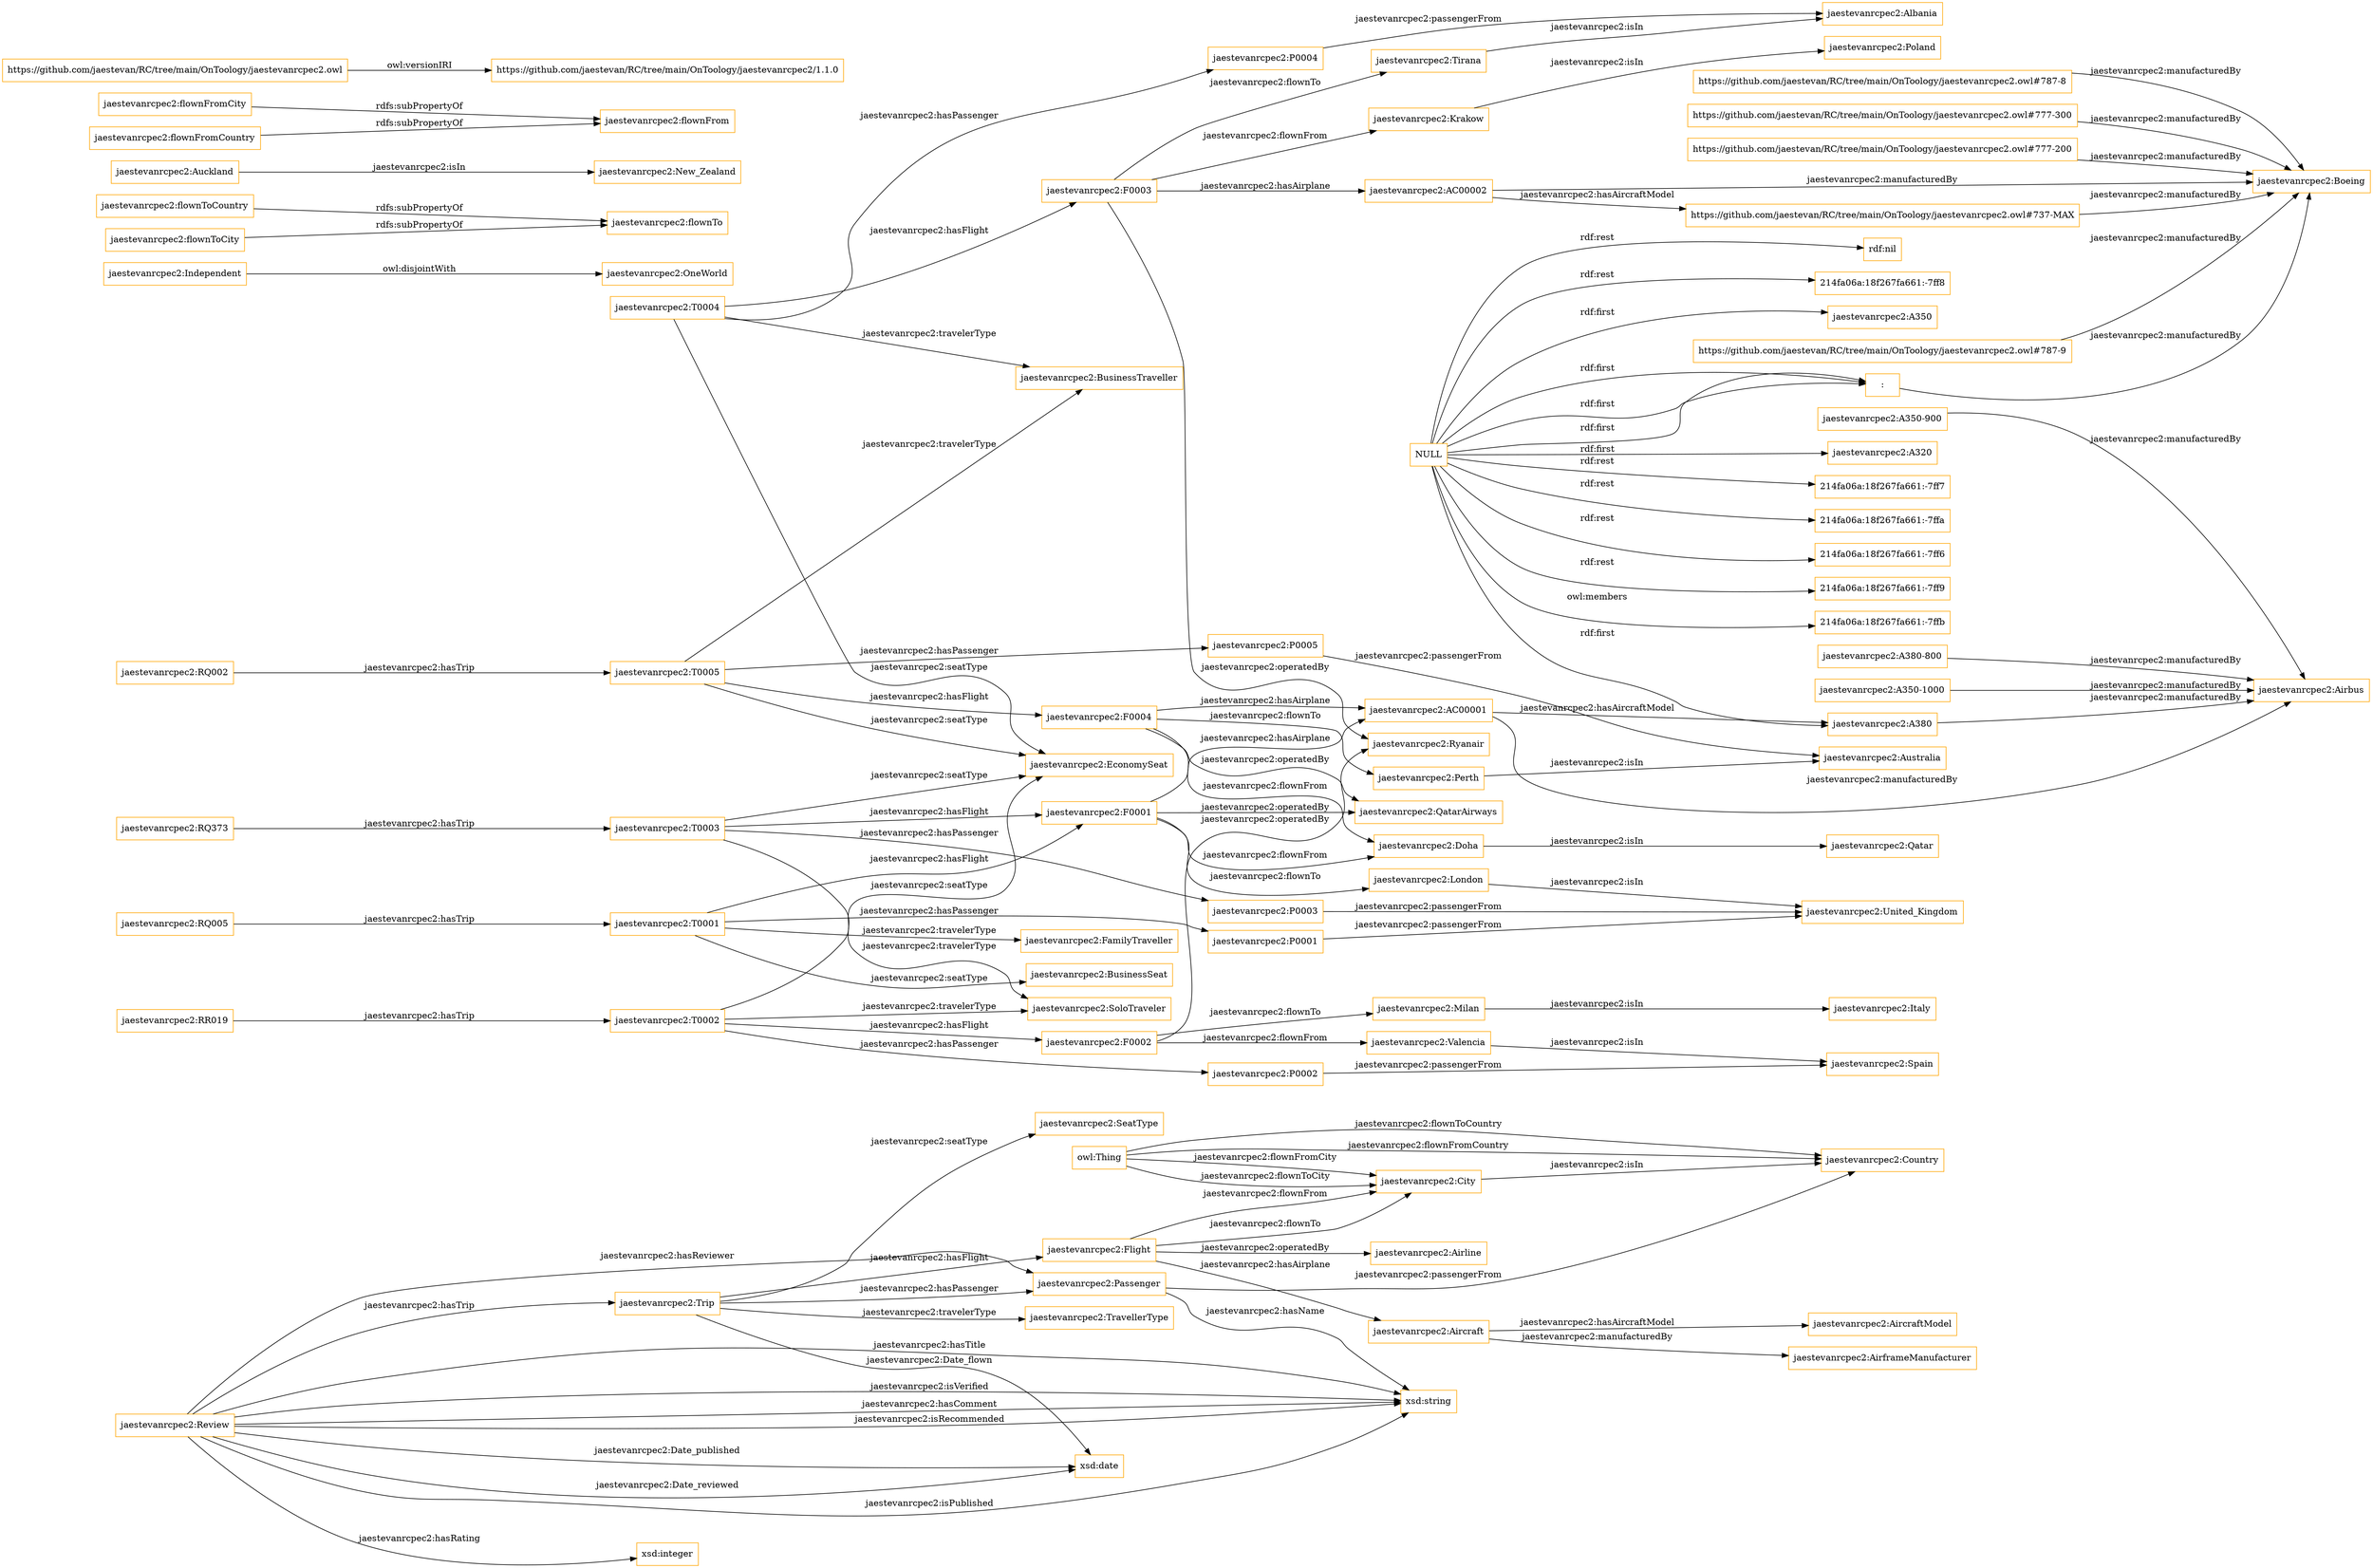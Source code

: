 digraph ar2dtool_diagram { 
rankdir=LR;
size="1501"
node [shape = rectangle, color="orange"]; "jaestevanrcpec2:TravellerType" "jaestevanrcpec2:City" ":" "jaestevanrcpec2:Trip" "jaestevanrcpec2:SeatType" "jaestevanrcpec2:AirframeManufacturer" "jaestevanrcpec2:Independent" ":" "jaestevanrcpec2:A350" "jaestevanrcpec2:OneWorld" "jaestevanrcpec2:A380" "jaestevanrcpec2:Aircraft" "jaestevanrcpec2:Airline" "jaestevanrcpec2:Flight" "jaestevanrcpec2:A320" "jaestevanrcpec2:AircraftModel" ":" ":" "jaestevanrcpec2:Passenger" "jaestevanrcpec2:Country" "jaestevanrcpec2:Review" ; /*classes style*/
	"jaestevanrcpec2:Milan" -> "jaestevanrcpec2:Italy" [ label = "jaestevanrcpec2:isIn" ];
	"jaestevanrcpec2:flownToCountry" -> "jaestevanrcpec2:flownTo" [ label = "rdfs:subPropertyOf" ];
	"jaestevanrcpec2:F0004" -> "jaestevanrcpec2:QatarAirways" [ label = "jaestevanrcpec2:operatedBy" ];
	"jaestevanrcpec2:F0004" -> "jaestevanrcpec2:AC00001" [ label = "jaestevanrcpec2:hasAirplane" ];
	"jaestevanrcpec2:F0004" -> "jaestevanrcpec2:Perth" [ label = "jaestevanrcpec2:flownTo" ];
	"jaestevanrcpec2:F0004" -> "jaestevanrcpec2:Doha" [ label = "jaestevanrcpec2:flownFrom" ];
	"jaestevanrcpec2:P0004" -> "jaestevanrcpec2:Albania" [ label = "jaestevanrcpec2:passengerFrom" ];
	"jaestevanrcpec2:London" -> "jaestevanrcpec2:United_Kingdom" [ label = "jaestevanrcpec2:isIn" ];
	"jaestevanrcpec2:flownToCity" -> "jaestevanrcpec2:flownTo" [ label = "rdfs:subPropertyOf" ];
	"jaestevanrcpec2:T0004" -> "jaestevanrcpec2:BusinessTraveller" [ label = "jaestevanrcpec2:travelerType" ];
	"jaestevanrcpec2:T0004" -> "jaestevanrcpec2:EconomySeat" [ label = "jaestevanrcpec2:seatType" ];
	"jaestevanrcpec2:T0004" -> "jaestevanrcpec2:P0004" [ label = "jaestevanrcpec2:hasPassenger" ];
	"jaestevanrcpec2:T0004" -> "jaestevanrcpec2:F0003" [ label = "jaestevanrcpec2:hasFlight" ];
	"jaestevanrcpec2:Tirana" -> "jaestevanrcpec2:Albania" [ label = "jaestevanrcpec2:isIn" ];
	"jaestevanrcpec2:RQ002" -> "jaestevanrcpec2:T0005" [ label = "jaestevanrcpec2:hasTrip" ];
	"jaestevanrcpec2:Doha" -> "jaestevanrcpec2:Qatar" [ label = "jaestevanrcpec2:isIn" ];
	"jaestevanrcpec2:F0003" -> "jaestevanrcpec2:Ryanair" [ label = "jaestevanrcpec2:operatedBy" ];
	"jaestevanrcpec2:F0003" -> "jaestevanrcpec2:AC00002" [ label = "jaestevanrcpec2:hasAirplane" ];
	"jaestevanrcpec2:F0003" -> "jaestevanrcpec2:Tirana" [ label = "jaestevanrcpec2:flownTo" ];
	"jaestevanrcpec2:F0003" -> "jaestevanrcpec2:Krakow" [ label = "jaestevanrcpec2:flownFrom" ];
	"jaestevanrcpec2:A350-900" -> "jaestevanrcpec2:Airbus" [ label = "jaestevanrcpec2:manufacturedBy" ];
	"jaestevanrcpec2:P0003" -> "jaestevanrcpec2:United_Kingdom" [ label = "jaestevanrcpec2:passengerFrom" ];
	"jaestevanrcpec2:Auckland" -> "jaestevanrcpec2:New_Zealand" [ label = "jaestevanrcpec2:isIn" ];
	"jaestevanrcpec2:T0003" -> "jaestevanrcpec2:SoloTraveler" [ label = "jaestevanrcpec2:travelerType" ];
	"jaestevanrcpec2:T0003" -> "jaestevanrcpec2:EconomySeat" [ label = "jaestevanrcpec2:seatType" ];
	"jaestevanrcpec2:T0003" -> "jaestevanrcpec2:P0003" [ label = "jaestevanrcpec2:hasPassenger" ];
	"jaestevanrcpec2:T0003" -> "jaestevanrcpec2:F0001" [ label = "jaestevanrcpec2:hasFlight" ];
	"jaestevanrcpec2:Valencia" -> "jaestevanrcpec2:Spain" [ label = "jaestevanrcpec2:isIn" ];
	"jaestevanrcpec2:F0002" -> "jaestevanrcpec2:Ryanair" [ label = "jaestevanrcpec2:operatedBy" ];
	"jaestevanrcpec2:F0002" -> "jaestevanrcpec2:Milan" [ label = "jaestevanrcpec2:flownTo" ];
	"jaestevanrcpec2:F0002" -> "jaestevanrcpec2:Valencia" [ label = "jaestevanrcpec2:flownFrom" ];
	"jaestevanrcpec2:RR019" -> "jaestevanrcpec2:T0002" [ label = "jaestevanrcpec2:hasTrip" ];
	"jaestevanrcpec2:P0002" -> "jaestevanrcpec2:Spain" [ label = "jaestevanrcpec2:passengerFrom" ];
	"https://github.com/jaestevan/RC/tree/main/OnToology/jaestevanrcpec2.owl#787-9" -> "jaestevanrcpec2:Boeing" [ label = "jaestevanrcpec2:manufacturedBy" ];
	"jaestevanrcpec2:Independent" -> "jaestevanrcpec2:OneWorld" [ label = "owl:disjointWith" ];
	"jaestevanrcpec2:T0002" -> "jaestevanrcpec2:SoloTraveler" [ label = "jaestevanrcpec2:travelerType" ];
	"jaestevanrcpec2:T0002" -> "jaestevanrcpec2:EconomySeat" [ label = "jaestevanrcpec2:seatType" ];
	"jaestevanrcpec2:T0002" -> "jaestevanrcpec2:P0002" [ label = "jaestevanrcpec2:hasPassenger" ];
	"jaestevanrcpec2:T0002" -> "jaestevanrcpec2:F0002" [ label = "jaestevanrcpec2:hasFlight" ];
	"jaestevanrcpec2:Krakow" -> "jaestevanrcpec2:Poland" [ label = "jaestevanrcpec2:isIn" ];
	"jaestevanrcpec2:AC00002" -> "jaestevanrcpec2:Boeing" [ label = "jaestevanrcpec2:manufacturedBy" ];
	"jaestevanrcpec2:AC00002" -> "https://github.com/jaestevan/RC/tree/main/OnToology/jaestevanrcpec2.owl#737-MAX" [ label = "jaestevanrcpec2:hasAircraftModel" ];
	"jaestevanrcpec2:F0001" -> "jaestevanrcpec2:QatarAirways" [ label = "jaestevanrcpec2:operatedBy" ];
	"jaestevanrcpec2:F0001" -> "jaestevanrcpec2:AC00001" [ label = "jaestevanrcpec2:hasAirplane" ];
	"jaestevanrcpec2:F0001" -> "jaestevanrcpec2:London" [ label = "jaestevanrcpec2:flownTo" ];
	"jaestevanrcpec2:F0001" -> "jaestevanrcpec2:Doha" [ label = "jaestevanrcpec2:flownFrom" ];
	"jaestevanrcpec2:flownFromCity" -> "jaestevanrcpec2:flownFrom" [ label = "rdfs:subPropertyOf" ];
	"NULL" -> ":" [ label = "rdf:first" ];
	"NULL" -> "214fa06a:18f267fa661:-7ff7" [ label = "rdf:rest" ];
	"NULL" -> "214fa06a:18f267fa661:-7ffa" [ label = "rdf:rest" ];
	"NULL" -> "jaestevanrcpec2:A320" [ label = "rdf:first" ];
	"NULL" -> ":" [ label = "rdf:first" ];
	"NULL" -> "214fa06a:18f267fa661:-7ff6" [ label = "rdf:rest" ];
	"NULL" -> "214fa06a:18f267fa661:-7ff9" [ label = "rdf:rest" ];
	"NULL" -> "214fa06a:18f267fa661:-7ffb" [ label = "owl:members" ];
	"NULL" -> "rdf:nil" [ label = "rdf:rest" ];
	"NULL" -> "jaestevanrcpec2:A350" [ label = "rdf:first" ];
	"NULL" -> "214fa06a:18f267fa661:-7ff8" [ label = "rdf:rest" ];
	"NULL" -> ":" [ label = "rdf:first" ];
	"NULL" -> "jaestevanrcpec2:A380" [ label = "rdf:first" ];
	"jaestevanrcpec2:P0001" -> "jaestevanrcpec2:United_Kingdom" [ label = "jaestevanrcpec2:passengerFrom" ];
	"https://github.com/jaestevan/RC/tree/main/OnToology/jaestevanrcpec2.owl#787-8" -> "jaestevanrcpec2:Boeing" [ label = "jaestevanrcpec2:manufacturedBy" ];
	"jaestevanrcpec2:A380-800" -> "jaestevanrcpec2:Airbus" [ label = "jaestevanrcpec2:manufacturedBy" ];
	"jaestevanrcpec2:flownFromCountry" -> "jaestevanrcpec2:flownFrom" [ label = "rdfs:subPropertyOf" ];
	"jaestevanrcpec2:RQ005" -> "jaestevanrcpec2:T0001" [ label = "jaestevanrcpec2:hasTrip" ];
	"jaestevanrcpec2:T0001" -> "jaestevanrcpec2:FamilyTraveller" [ label = "jaestevanrcpec2:travelerType" ];
	"jaestevanrcpec2:T0001" -> "jaestevanrcpec2:BusinessSeat" [ label = "jaestevanrcpec2:seatType" ];
	"jaestevanrcpec2:T0001" -> "jaestevanrcpec2:P0001" [ label = "jaestevanrcpec2:hasPassenger" ];
	"jaestevanrcpec2:T0001" -> "jaestevanrcpec2:F0001" [ label = "jaestevanrcpec2:hasFlight" ];
	"jaestevanrcpec2:Perth" -> "jaestevanrcpec2:Australia" [ label = "jaestevanrcpec2:isIn" ];
	":" -> "jaestevanrcpec2:Boeing" [ label = "jaestevanrcpec2:manufacturedBy" ];
	"jaestevanrcpec2:AC00001" -> "jaestevanrcpec2:Airbus" [ label = "jaestevanrcpec2:manufacturedBy" ];
	"jaestevanrcpec2:AC00001" -> "jaestevanrcpec2:A380" [ label = "jaestevanrcpec2:hasAircraftModel" ];
	"jaestevanrcpec2:A350-1000" -> "jaestevanrcpec2:Airbus" [ label = "jaestevanrcpec2:manufacturedBy" ];
	"jaestevanrcpec2:RQ373" -> "jaestevanrcpec2:T0003" [ label = "jaestevanrcpec2:hasTrip" ];
	"https://github.com/jaestevan/RC/tree/main/OnToology/jaestevanrcpec2.owl#777-300" -> "jaestevanrcpec2:Boeing" [ label = "jaestevanrcpec2:manufacturedBy" ];
	"https://github.com/jaestevan/RC/tree/main/OnToology/jaestevanrcpec2.owl#737-MAX" -> "jaestevanrcpec2:Boeing" [ label = "jaestevanrcpec2:manufacturedBy" ];
	"jaestevanrcpec2:A380" -> "jaestevanrcpec2:Airbus" [ label = "jaestevanrcpec2:manufacturedBy" ];
	"https://github.com/jaestevan/RC/tree/main/OnToology/jaestevanrcpec2.owl#777-200" -> "jaestevanrcpec2:Boeing" [ label = "jaestevanrcpec2:manufacturedBy" ];
	"jaestevanrcpec2:P0005" -> "jaestevanrcpec2:Australia" [ label = "jaestevanrcpec2:passengerFrom" ];
	"https://github.com/jaestevan/RC/tree/main/OnToology/jaestevanrcpec2.owl" -> "https://github.com/jaestevan/RC/tree/main/OnToology/jaestevanrcpec2/1.1.0" [ label = "owl:versionIRI" ];
	"jaestevanrcpec2:T0005" -> "jaestevanrcpec2:BusinessTraveller" [ label = "jaestevanrcpec2:travelerType" ];
	"jaestevanrcpec2:T0005" -> "jaestevanrcpec2:EconomySeat" [ label = "jaestevanrcpec2:seatType" ];
	"jaestevanrcpec2:T0005" -> "jaestevanrcpec2:P0005" [ label = "jaestevanrcpec2:hasPassenger" ];
	"jaestevanrcpec2:T0005" -> "jaestevanrcpec2:F0004" [ label = "jaestevanrcpec2:hasFlight" ];
	"jaestevanrcpec2:Review" -> "xsd:string" [ label = "jaestevanrcpec2:isPublished" ];
	"jaestevanrcpec2:Review" -> "xsd:string" [ label = "jaestevanrcpec2:hasTitle" ];
	"jaestevanrcpec2:Flight" -> "jaestevanrcpec2:Aircraft" [ label = "jaestevanrcpec2:hasAirplane" ];
	"jaestevanrcpec2:Trip" -> "jaestevanrcpec2:SeatType" [ label = "jaestevanrcpec2:seatType" ];
	"jaestevanrcpec2:Aircraft" -> "jaestevanrcpec2:AircraftModel" [ label = "jaestevanrcpec2:hasAircraftModel" ];
	"owl:Thing" -> "jaestevanrcpec2:City" [ label = "jaestevanrcpec2:flownToCity" ];
	"jaestevanrcpec2:Passenger" -> "xsd:string" [ label = "jaestevanrcpec2:hasName" ];
	"jaestevanrcpec2:Aircraft" -> "jaestevanrcpec2:AirframeManufacturer" [ label = "jaestevanrcpec2:manufacturedBy" ];
	"jaestevanrcpec2:City" -> "jaestevanrcpec2:Country" [ label = "jaestevanrcpec2:isIn" ];
	"jaestevanrcpec2:Review" -> "xsd:string" [ label = "jaestevanrcpec2:isVerified" ];
	"owl:Thing" -> "jaestevanrcpec2:Country" [ label = "jaestevanrcpec2:flownFromCountry" ];
	"jaestevanrcpec2:Review" -> "xsd:string" [ label = "jaestevanrcpec2:hasComment" ];
	"jaestevanrcpec2:Review" -> "xsd:string" [ label = "jaestevanrcpec2:isRecommended" ];
	"jaestevanrcpec2:Trip" -> "jaestevanrcpec2:Flight" [ label = "jaestevanrcpec2:hasFlight" ];
	"owl:Thing" -> "jaestevanrcpec2:Country" [ label = "jaestevanrcpec2:flownToCountry" ];
	"jaestevanrcpec2:Review" -> "jaestevanrcpec2:Passenger" [ label = "jaestevanrcpec2:hasReviewer" ];
	"owl:Thing" -> "jaestevanrcpec2:City" [ label = "jaestevanrcpec2:flownFromCity" ];
	"jaestevanrcpec2:Flight" -> "jaestevanrcpec2:City" [ label = "jaestevanrcpec2:flownTo" ];
	"jaestevanrcpec2:Passenger" -> "jaestevanrcpec2:Country" [ label = "jaestevanrcpec2:passengerFrom" ];
	"jaestevanrcpec2:Trip" -> "xsd:date" [ label = "jaestevanrcpec2:Date_flown" ];
	"jaestevanrcpec2:Trip" -> "jaestevanrcpec2:Passenger" [ label = "jaestevanrcpec2:hasPassenger" ];
	"jaestevanrcpec2:Review" -> "jaestevanrcpec2:Trip" [ label = "jaestevanrcpec2:hasTrip" ];
	"jaestevanrcpec2:Review" -> "xsd:date" [ label = "jaestevanrcpec2:Date_reviewed" ];
	"jaestevanrcpec2:Review" -> "xsd:integer" [ label = "jaestevanrcpec2:hasRating" ];
	"jaestevanrcpec2:Flight" -> "jaestevanrcpec2:Airline" [ label = "jaestevanrcpec2:operatedBy" ];
	"jaestevanrcpec2:Review" -> "xsd:date" [ label = "jaestevanrcpec2:Date_published" ];
	"jaestevanrcpec2:Flight" -> "jaestevanrcpec2:City" [ label = "jaestevanrcpec2:flownFrom" ];
	"jaestevanrcpec2:Trip" -> "jaestevanrcpec2:TravellerType" [ label = "jaestevanrcpec2:travelerType" ];

}

